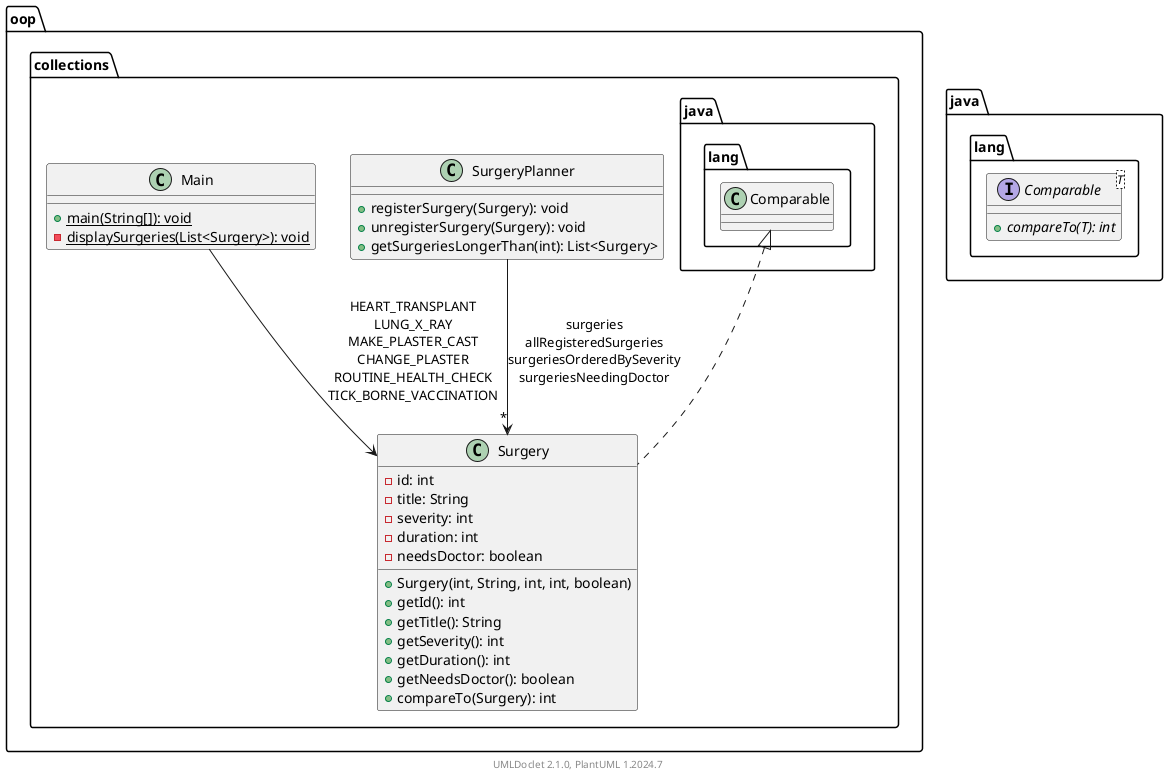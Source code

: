 @startuml
    namespace oop.collections {

        class Surgery [[Surgery.html]] {
            -id: int
            -title: String
            -severity: int
            -duration: int
            -needsDoctor: boolean
            +Surgery(int, String, int, int, boolean)
            +getId(): int
            +getTitle(): String
            +getSeverity(): int
            +getDuration(): int
            +getNeedsDoctor(): boolean
            +compareTo(Surgery): int
        }

        class SurgeryPlanner [[SurgeryPlanner.html]] {
            +registerSurgery(Surgery): void
            +unregisterSurgery(Surgery): void
            +getSurgeriesLongerThan(int): List<Surgery>
        }

        class Main [[Main.html]] {
            {static} +main(String[]): void
            {static} -displaySurgeries(List<Surgery>): void
        }

        java.lang.Comparable <|.. Surgery
        SurgeryPlanner --> "*" Surgery: surgeries\nallRegisteredSurgeries\nsurgeriesOrderedBySeverity\nsurgeriesNeedingDoctor
        Main --> Surgery: HEART_TRANSPLANT\nLUNG_X_RAY\nMAKE_PLASTER_CAST\nCHANGE_PLASTER\nROUTINE_HEALTH_CHECK\nTICK_BORNE_VACCINATION
    }

    namespace java.lang {
        interface Comparable<T> {
            {abstract} +compareTo(T): int
        }
    }

    center footer UMLDoclet 2.1.0, PlantUML %version()
@enduml
